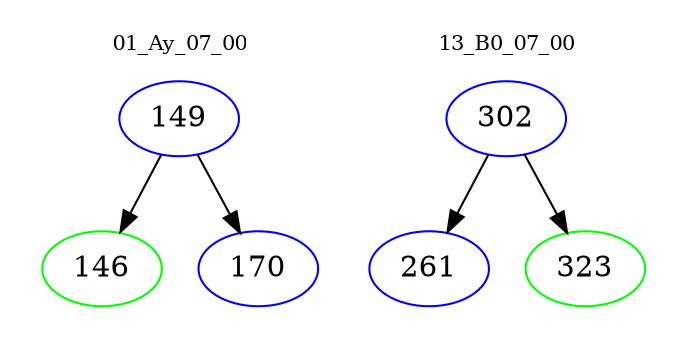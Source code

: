 digraph{
subgraph cluster_0 {
color = white
label = "01_Ay_07_00";
fontsize=10;
T0_149 [label="149", color="blue"]
T0_149 -> T0_146 [color="black"]
T0_146 [label="146", color="green"]
T0_149 -> T0_170 [color="black"]
T0_170 [label="170", color="blue"]
}
subgraph cluster_1 {
color = white
label = "13_B0_07_00";
fontsize=10;
T1_302 [label="302", color="blue"]
T1_302 -> T1_261 [color="black"]
T1_261 [label="261", color="blue"]
T1_302 -> T1_323 [color="black"]
T1_323 [label="323", color="green"]
}
}
